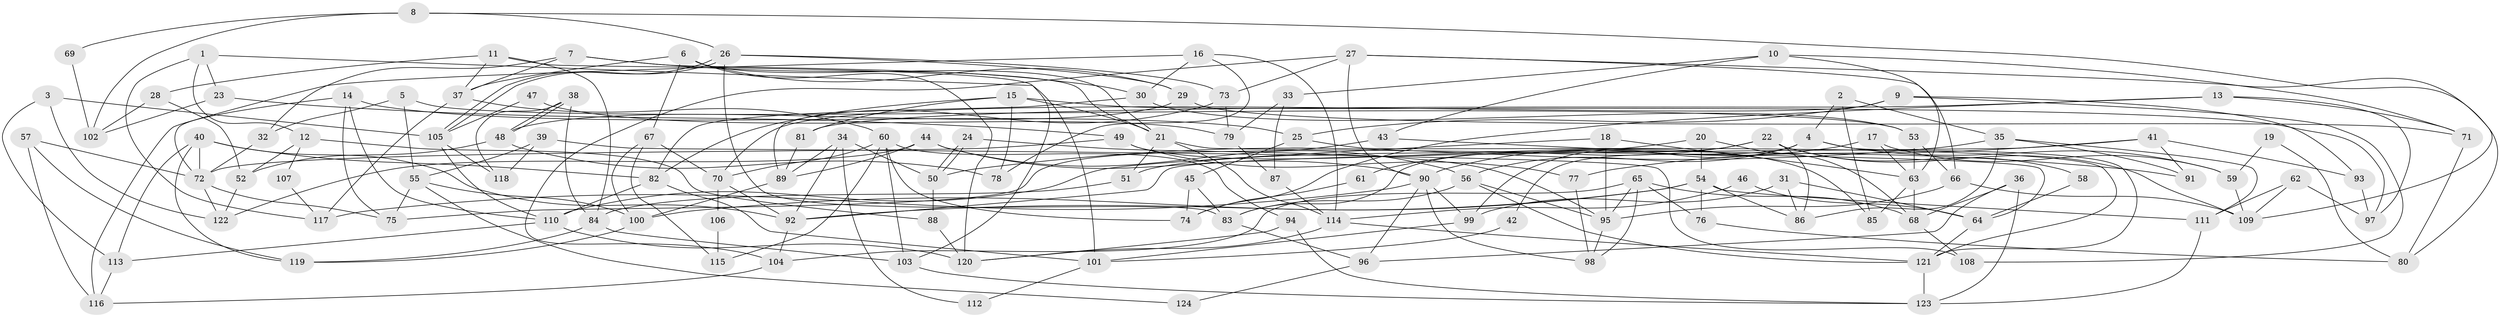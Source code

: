 // coarse degree distribution, {5: 0.18181818181818182, 6: 0.12987012987012986, 3: 0.24675324675324675, 7: 0.11688311688311688, 8: 0.09090909090909091, 4: 0.11688311688311688, 9: 0.05194805194805195, 2: 0.06493506493506493}
// Generated by graph-tools (version 1.1) at 2025/41/03/06/25 10:41:55]
// undirected, 124 vertices, 248 edges
graph export_dot {
graph [start="1"]
  node [color=gray90,style=filled];
  1;
  2;
  3;
  4;
  5;
  6;
  7;
  8;
  9;
  10;
  11;
  12;
  13;
  14;
  15;
  16;
  17;
  18;
  19;
  20;
  21;
  22;
  23;
  24;
  25;
  26;
  27;
  28;
  29;
  30;
  31;
  32;
  33;
  34;
  35;
  36;
  37;
  38;
  39;
  40;
  41;
  42;
  43;
  44;
  45;
  46;
  47;
  48;
  49;
  50;
  51;
  52;
  53;
  54;
  55;
  56;
  57;
  58;
  59;
  60;
  61;
  62;
  63;
  64;
  65;
  66;
  67;
  68;
  69;
  70;
  71;
  72;
  73;
  74;
  75;
  76;
  77;
  78;
  79;
  80;
  81;
  82;
  83;
  84;
  85;
  86;
  87;
  88;
  89;
  90;
  91;
  92;
  93;
  94;
  95;
  96;
  97;
  98;
  99;
  100;
  101;
  102;
  103;
  104;
  105;
  106;
  107;
  108;
  109;
  110;
  111;
  112;
  113;
  114;
  115;
  116;
  117;
  118;
  119;
  120;
  121;
  122;
  123;
  124;
  1 -- 117;
  1 -- 101;
  1 -- 12;
  1 -- 23;
  2 -- 4;
  2 -- 35;
  2 -- 85;
  3 -- 105;
  3 -- 122;
  3 -- 113;
  4 -- 56;
  4 -- 121;
  4 -- 42;
  4 -- 59;
  4 -- 99;
  5 -- 53;
  5 -- 55;
  5 -- 32;
  6 -- 29;
  6 -- 120;
  6 -- 21;
  6 -- 37;
  6 -- 67;
  7 -- 32;
  7 -- 30;
  7 -- 21;
  7 -- 37;
  8 -- 26;
  8 -- 109;
  8 -- 69;
  8 -- 102;
  9 -- 93;
  9 -- 70;
  9 -- 25;
  9 -- 108;
  10 -- 63;
  10 -- 71;
  10 -- 33;
  10 -- 43;
  11 -- 37;
  11 -- 103;
  11 -- 28;
  11 -- 84;
  12 -- 88;
  12 -- 52;
  12 -- 107;
  13 -- 74;
  13 -- 97;
  13 -- 71;
  13 -- 81;
  14 -- 25;
  14 -- 110;
  14 -- 72;
  14 -- 75;
  15 -- 89;
  15 -- 21;
  15 -- 78;
  15 -- 81;
  15 -- 97;
  16 -- 78;
  16 -- 114;
  16 -- 30;
  16 -- 116;
  17 -- 59;
  17 -- 90;
  17 -- 63;
  18 -- 63;
  18 -- 95;
  18 -- 110;
  19 -- 80;
  19 -- 59;
  20 -- 54;
  20 -- 51;
  20 -- 68;
  21 -- 51;
  21 -- 64;
  21 -- 114;
  22 -- 83;
  22 -- 86;
  22 -- 58;
  22 -- 61;
  22 -- 109;
  23 -- 102;
  23 -- 49;
  24 -- 95;
  24 -- 50;
  24 -- 50;
  25 -- 121;
  25 -- 45;
  26 -- 83;
  26 -- 105;
  26 -- 105;
  26 -- 29;
  26 -- 73;
  27 -- 66;
  27 -- 73;
  27 -- 80;
  27 -- 90;
  27 -- 104;
  28 -- 52;
  28 -- 102;
  29 -- 71;
  29 -- 48;
  30 -- 82;
  30 -- 53;
  31 -- 99;
  31 -- 64;
  31 -- 86;
  32 -- 72;
  33 -- 87;
  33 -- 79;
  34 -- 89;
  34 -- 92;
  34 -- 50;
  34 -- 112;
  35 -- 50;
  35 -- 111;
  35 -- 86;
  35 -- 91;
  36 -- 68;
  36 -- 123;
  36 -- 96;
  37 -- 60;
  37 -- 117;
  38 -- 118;
  38 -- 48;
  38 -- 48;
  38 -- 84;
  39 -- 108;
  39 -- 55;
  39 -- 118;
  40 -- 119;
  40 -- 92;
  40 -- 72;
  40 -- 82;
  40 -- 113;
  41 -- 91;
  41 -- 92;
  41 -- 77;
  41 -- 93;
  42 -- 101;
  43 -- 75;
  43 -- 91;
  44 -- 122;
  44 -- 90;
  44 -- 56;
  44 -- 89;
  45 -- 83;
  45 -- 74;
  46 -- 114;
  46 -- 64;
  47 -- 79;
  47 -- 105;
  48 -- 52;
  48 -- 78;
  49 -- 72;
  49 -- 77;
  49 -- 85;
  50 -- 88;
  51 -- 84;
  52 -- 122;
  53 -- 63;
  53 -- 66;
  54 -- 86;
  54 -- 100;
  54 -- 76;
  54 -- 92;
  54 -- 111;
  55 -- 100;
  55 -- 75;
  55 -- 124;
  56 -- 95;
  56 -- 83;
  56 -- 121;
  57 -- 116;
  57 -- 72;
  57 -- 119;
  58 -- 64;
  59 -- 109;
  60 -- 70;
  60 -- 74;
  60 -- 94;
  60 -- 103;
  60 -- 115;
  61 -- 74;
  62 -- 111;
  62 -- 109;
  62 -- 97;
  63 -- 85;
  63 -- 68;
  64 -- 121;
  65 -- 104;
  65 -- 68;
  65 -- 76;
  65 -- 95;
  65 -- 98;
  66 -- 95;
  66 -- 109;
  67 -- 100;
  67 -- 70;
  67 -- 115;
  68 -- 108;
  69 -- 102;
  70 -- 92;
  70 -- 106;
  71 -- 80;
  72 -- 75;
  72 -- 122;
  73 -- 82;
  73 -- 79;
  76 -- 80;
  77 -- 98;
  79 -- 87;
  81 -- 89;
  82 -- 110;
  82 -- 101;
  83 -- 96;
  84 -- 103;
  84 -- 119;
  87 -- 114;
  88 -- 120;
  89 -- 100;
  90 -- 98;
  90 -- 96;
  90 -- 99;
  90 -- 117;
  92 -- 104;
  93 -- 97;
  94 -- 123;
  94 -- 120;
  95 -- 98;
  96 -- 124;
  99 -- 101;
  100 -- 119;
  101 -- 112;
  103 -- 123;
  104 -- 116;
  105 -- 110;
  105 -- 118;
  106 -- 115;
  107 -- 117;
  110 -- 113;
  110 -- 120;
  111 -- 123;
  113 -- 116;
  114 -- 120;
  114 -- 121;
  121 -- 123;
}
